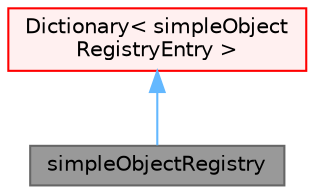 digraph "simpleObjectRegistry"
{
 // LATEX_PDF_SIZE
  bgcolor="transparent";
  edge [fontname=Helvetica,fontsize=10,labelfontname=Helvetica,labelfontsize=10];
  node [fontname=Helvetica,fontsize=10,shape=box,height=0.2,width=0.4];
  Node1 [id="Node000001",label="simpleObjectRegistry",height=0.2,width=0.4,color="gray40", fillcolor="grey60", style="filled", fontcolor="black",tooltip="Object registry for simpleRegIOobject. Maintains ordering."];
  Node2 -> Node1 [id="edge1_Node000001_Node000002",dir="back",color="steelblue1",style="solid",tooltip=" "];
  Node2 [id="Node000002",label="Dictionary\< simpleObject\lRegistryEntry \>",height=0.2,width=0.4,color="red", fillcolor="#FFF0F0", style="filled",URL="$classFoam_1_1Dictionary.html",tooltip=" "];
}
